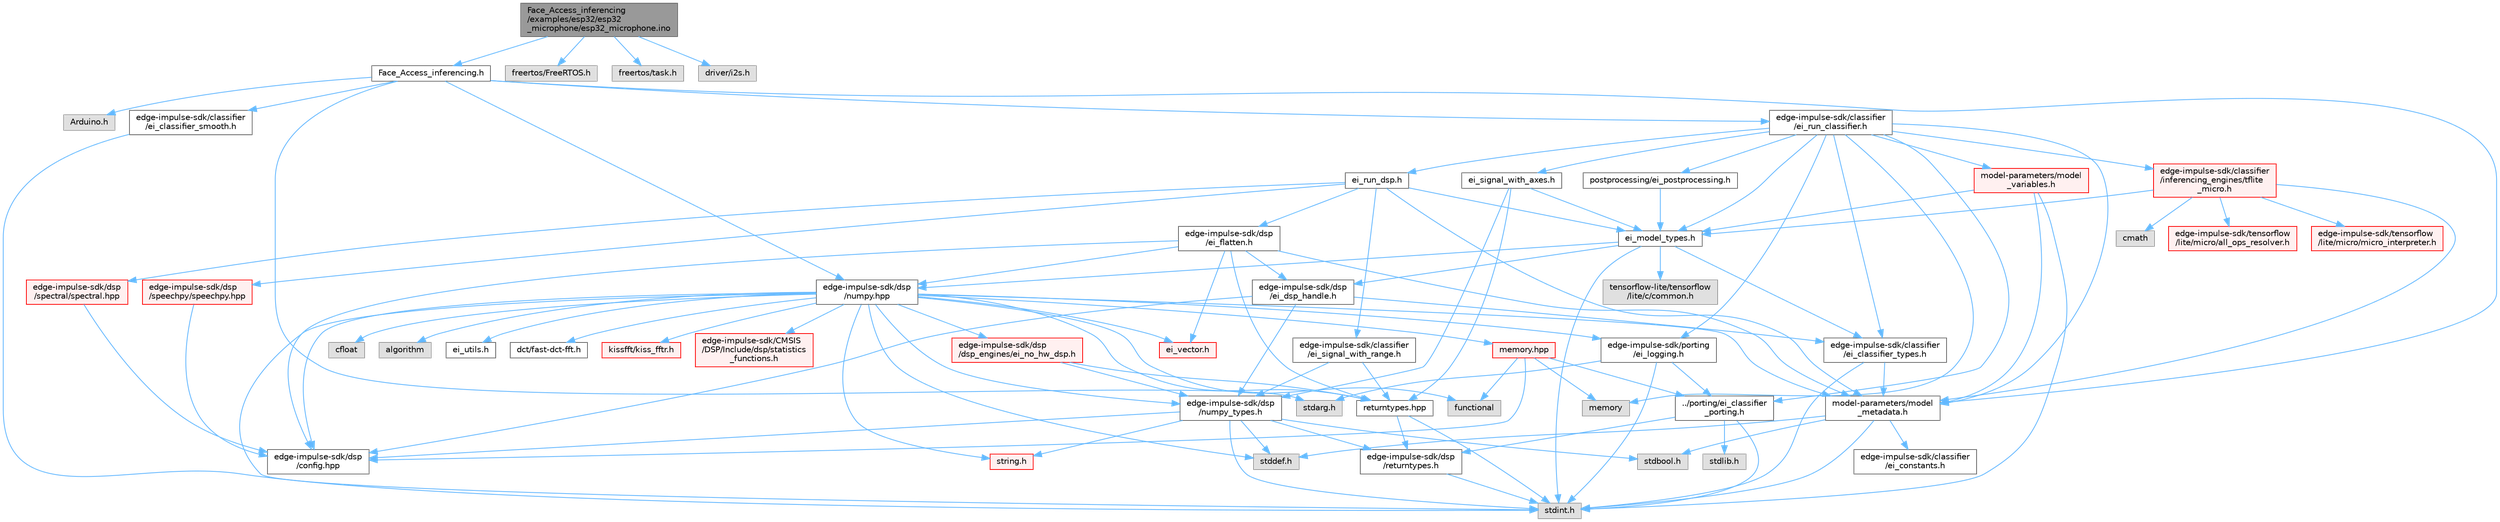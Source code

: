 digraph "Face_Access_inferencing/examples/esp32/esp32_microphone/esp32_microphone.ino"
{
 // LATEX_PDF_SIZE
  bgcolor="transparent";
  edge [fontname=Helvetica,fontsize=10,labelfontname=Helvetica,labelfontsize=10];
  node [fontname=Helvetica,fontsize=10,shape=box,height=0.2,width=0.4];
  Node1 [id="Node000001",label="Face_Access_inferencing\l/examples/esp32/esp32\l_microphone/esp32_microphone.ino",height=0.2,width=0.4,color="gray40", fillcolor="grey60", style="filled", fontcolor="black",tooltip=" "];
  Node1 -> Node2 [id="edge104_Node000001_Node000002",color="steelblue1",style="solid",tooltip=" "];
  Node2 [id="Node000002",label="Face_Access_inferencing.h",height=0.2,width=0.4,color="grey40", fillcolor="white", style="filled",URL="$_face___access__inferencing_8h.html",tooltip=" "];
  Node2 -> Node3 [id="edge105_Node000002_Node000003",color="steelblue1",style="solid",tooltip=" "];
  Node3 [id="Node000003",label="Arduino.h",height=0.2,width=0.4,color="grey60", fillcolor="#E0E0E0", style="filled",tooltip=" "];
  Node2 -> Node4 [id="edge106_Node000002_Node000004",color="steelblue1",style="solid",tooltip=" "];
  Node4 [id="Node000004",label="stdarg.h",height=0.2,width=0.4,color="grey60", fillcolor="#E0E0E0", style="filled",tooltip=" "];
  Node2 -> Node5 [id="edge107_Node000002_Node000005",color="steelblue1",style="solid",tooltip=" "];
  Node5 [id="Node000005",label="edge-impulse-sdk/classifier\l/ei_run_classifier.h",height=0.2,width=0.4,color="grey40", fillcolor="white", style="filled",URL="$ei__run__classifier_8h.html",tooltip=" "];
  Node5 -> Node6 [id="edge108_Node000005_Node000006",color="steelblue1",style="solid",tooltip=" "];
  Node6 [id="Node000006",label="ei_model_types.h",height=0.2,width=0.4,color="grey40", fillcolor="white", style="filled",URL="$ei__model__types_8h.html",tooltip=" "];
  Node6 -> Node7 [id="edge109_Node000006_Node000007",color="steelblue1",style="solid",tooltip=" "];
  Node7 [id="Node000007",label="stdint.h",height=0.2,width=0.4,color="grey60", fillcolor="#E0E0E0", style="filled",tooltip=" "];
  Node6 -> Node8 [id="edge110_Node000006_Node000008",color="steelblue1",style="solid",tooltip=" "];
  Node8 [id="Node000008",label="edge-impulse-sdk/classifier\l/ei_classifier_types.h",height=0.2,width=0.4,color="grey40", fillcolor="white", style="filled",URL="$ei__classifier__types_8h.html",tooltip=" "];
  Node8 -> Node7 [id="edge111_Node000008_Node000007",color="steelblue1",style="solid",tooltip=" "];
  Node8 -> Node9 [id="edge112_Node000008_Node000009",color="steelblue1",style="solid",tooltip=" "];
  Node9 [id="Node000009",label="model-parameters/model\l_metadata.h",height=0.2,width=0.4,color="grey40", fillcolor="white", style="filled",URL="$model__metadata_8h.html",tooltip=" "];
  Node9 -> Node7 [id="edge113_Node000009_Node000007",color="steelblue1",style="solid",tooltip=" "];
  Node9 -> Node10 [id="edge114_Node000009_Node000010",color="steelblue1",style="solid",tooltip=" "];
  Node10 [id="Node000010",label="stdbool.h",height=0.2,width=0.4,color="grey60", fillcolor="#E0E0E0", style="filled",tooltip=" "];
  Node9 -> Node11 [id="edge115_Node000009_Node000011",color="steelblue1",style="solid",tooltip=" "];
  Node11 [id="Node000011",label="stddef.h",height=0.2,width=0.4,color="grey60", fillcolor="#E0E0E0", style="filled",tooltip=" "];
  Node9 -> Node12 [id="edge116_Node000009_Node000012",color="steelblue1",style="solid",tooltip=" "];
  Node12 [id="Node000012",label="edge-impulse-sdk/classifier\l/ei_constants.h",height=0.2,width=0.4,color="grey40", fillcolor="white", style="filled",URL="$ei__constants_8h.html",tooltip=" "];
  Node6 -> Node13 [id="edge117_Node000006_Node000013",color="steelblue1",style="solid",tooltip=" "];
  Node13 [id="Node000013",label="edge-impulse-sdk/dsp\l/ei_dsp_handle.h",height=0.2,width=0.4,color="grey40", fillcolor="white", style="filled",URL="$ei__dsp__handle_8h.html",tooltip=" "];
  Node13 -> Node14 [id="edge118_Node000013_Node000014",color="steelblue1",style="solid",tooltip=" "];
  Node14 [id="Node000014",label="edge-impulse-sdk/dsp\l/config.hpp",height=0.2,width=0.4,color="grey40", fillcolor="white", style="filled",URL="$config_8hpp.html",tooltip=" "];
  Node13 -> Node15 [id="edge119_Node000013_Node000015",color="steelblue1",style="solid",tooltip=" "];
  Node15 [id="Node000015",label="edge-impulse-sdk/dsp\l/numpy_types.h",height=0.2,width=0.4,color="grey40", fillcolor="white", style="filled",URL="$numpy__types_8h.html",tooltip=" "];
  Node15 -> Node7 [id="edge120_Node000015_Node000007",color="steelblue1",style="solid",tooltip=" "];
  Node15 -> Node10 [id="edge121_Node000015_Node000010",color="steelblue1",style="solid",tooltip=" "];
  Node15 -> Node16 [id="edge122_Node000015_Node000016",color="steelblue1",style="solid",tooltip=" "];
  Node16 [id="Node000016",label="string.h",height=0.2,width=0.4,color="red", fillcolor="#FFF0F0", style="filled",URL="$string_8h.html",tooltip=" "];
  Node15 -> Node11 [id="edge123_Node000015_Node000011",color="steelblue1",style="solid",tooltip=" "];
  Node15 -> Node14 [id="edge124_Node000015_Node000014",color="steelblue1",style="solid",tooltip=" "];
  Node15 -> Node35 [id="edge125_Node000015_Node000035",color="steelblue1",style="solid",tooltip=" "];
  Node35 [id="Node000035",label="edge-impulse-sdk/dsp\l/returntypes.h",height=0.2,width=0.4,color="grey40", fillcolor="white", style="filled",URL="$returntypes_8h.html",tooltip=" "];
  Node35 -> Node7 [id="edge126_Node000035_Node000007",color="steelblue1",style="solid",tooltip=" "];
  Node13 -> Node8 [id="edge127_Node000013_Node000008",color="steelblue1",style="solid",tooltip=" "];
  Node6 -> Node36 [id="edge128_Node000006_Node000036",color="steelblue1",style="solid",tooltip=" "];
  Node36 [id="Node000036",label="edge-impulse-sdk/dsp\l/numpy.hpp",height=0.2,width=0.4,color="grey40", fillcolor="white", style="filled",URL="$numpy_8hpp.html",tooltip=" "];
  Node36 -> Node7 [id="edge129_Node000036_Node000007",color="steelblue1",style="solid",tooltip=" "];
  Node36 -> Node16 [id="edge130_Node000036_Node000016",color="steelblue1",style="solid",tooltip=" "];
  Node36 -> Node11 [id="edge131_Node000036_Node000011",color="steelblue1",style="solid",tooltip=" "];
  Node36 -> Node37 [id="edge132_Node000036_Node000037",color="steelblue1",style="solid",tooltip=" "];
  Node37 [id="Node000037",label="cfloat",height=0.2,width=0.4,color="grey60", fillcolor="#E0E0E0", style="filled",tooltip=" "];
  Node36 -> Node38 [id="edge133_Node000036_Node000038",color="steelblue1",style="solid",tooltip=" "];
  Node38 [id="Node000038",label="ei_vector.h",height=0.2,width=0.4,color="red", fillcolor="#FFF0F0", style="filled",URL="$ei__vector_8h.html",tooltip=" "];
  Node36 -> Node28 [id="edge134_Node000036_Node000028",color="steelblue1",style="solid",tooltip=" "];
  Node28 [id="Node000028",label="algorithm",height=0.2,width=0.4,color="grey60", fillcolor="#E0E0E0", style="filled",tooltip=" "];
  Node36 -> Node15 [id="edge135_Node000036_Node000015",color="steelblue1",style="solid",tooltip=" "];
  Node36 -> Node14 [id="edge136_Node000036_Node000014",color="steelblue1",style="solid",tooltip=" "];
  Node36 -> Node46 [id="edge137_Node000036_Node000046",color="steelblue1",style="solid",tooltip=" "];
  Node46 [id="Node000046",label="returntypes.hpp",height=0.2,width=0.4,color="grey40", fillcolor="white", style="filled",URL="$returntypes_8hpp.html",tooltip=" "];
  Node46 -> Node7 [id="edge138_Node000046_Node000007",color="steelblue1",style="solid",tooltip=" "];
  Node46 -> Node35 [id="edge139_Node000046_Node000035",color="steelblue1",style="solid",tooltip=" "];
  Node36 -> Node40 [id="edge140_Node000036_Node000040",color="steelblue1",style="solid",tooltip=" "];
  Node40 [id="Node000040",label="memory.hpp",height=0.2,width=0.4,color="red", fillcolor="#FFF0F0", style="filled",URL="$memory_8hpp.html",tooltip=" "];
  Node40 -> Node41 [id="edge141_Node000040_Node000041",color="steelblue1",style="solid",tooltip=" "];
  Node41 [id="Node000041",label="functional",height=0.2,width=0.4,color="grey60", fillcolor="#E0E0E0", style="filled",tooltip=" "];
  Node40 -> Node30 [id="edge142_Node000040_Node000030",color="steelblue1",style="solid",tooltip=" "];
  Node30 [id="Node000030",label="memory",height=0.2,width=0.4,color="grey60", fillcolor="#E0E0E0", style="filled",tooltip=" "];
  Node40 -> Node43 [id="edge143_Node000040_Node000043",color="steelblue1",style="solid",tooltip=" "];
  Node43 [id="Node000043",label="../porting/ei_classifier\l_porting.h",height=0.2,width=0.4,color="grey40", fillcolor="white", style="filled",URL="$ei__classifier__porting_8h.html",tooltip=" "];
  Node43 -> Node7 [id="edge144_Node000043_Node000007",color="steelblue1",style="solid",tooltip=" "];
  Node43 -> Node44 [id="edge145_Node000043_Node000044",color="steelblue1",style="solid",tooltip=" "];
  Node44 [id="Node000044",label="stdlib.h",height=0.2,width=0.4,color="grey60", fillcolor="#E0E0E0", style="filled",tooltip=" "];
  Node43 -> Node35 [id="edge146_Node000043_Node000035",color="steelblue1",style="solid",tooltip=" "];
  Node40 -> Node14 [id="edge147_Node000040_Node000014",color="steelblue1",style="solid",tooltip=" "];
  Node36 -> Node47 [id="edge148_Node000036_Node000047",color="steelblue1",style="solid",tooltip=" "];
  Node47 [id="Node000047",label="ei_utils.h",height=0.2,width=0.4,color="grey40", fillcolor="white", style="filled",URL="$ei__utils_8h.html",tooltip=" "];
  Node36 -> Node48 [id="edge149_Node000036_Node000048",color="steelblue1",style="solid",tooltip=" "];
  Node48 [id="Node000048",label="dct/fast-dct-fft.h",height=0.2,width=0.4,color="grey40", fillcolor="white", style="filled",URL="$fast-dct-fft_8h.html",tooltip=" "];
  Node36 -> Node49 [id="edge150_Node000036_Node000049",color="steelblue1",style="solid",tooltip=" "];
  Node49 [id="Node000049",label="kissfft/kiss_fftr.h",height=0.2,width=0.4,color="red", fillcolor="#FFF0F0", style="filled",URL="$_face___access__inferencing_2src_2edge-impulse-sdk_2dsp_2kissfft_2kiss__fftr_8h.html",tooltip=" "];
  Node36 -> Node52 [id="edge151_Node000036_Node000052",color="steelblue1",style="solid",tooltip=" "];
  Node52 [id="Node000052",label="edge-impulse-sdk/porting\l/ei_logging.h",height=0.2,width=0.4,color="grey40", fillcolor="white", style="filled",URL="$ei__logging_8h.html",tooltip=" "];
  Node52 -> Node7 [id="edge152_Node000052_Node000007",color="steelblue1",style="solid",tooltip=" "];
  Node52 -> Node4 [id="edge153_Node000052_Node000004",color="steelblue1",style="solid",tooltip=" "];
  Node52 -> Node43 [id="edge154_Node000052_Node000043",color="steelblue1",style="solid",tooltip=" "];
  Node36 -> Node9 [id="edge155_Node000036_Node000009",color="steelblue1",style="solid",tooltip=" "];
  Node36 -> Node53 [id="edge156_Node000036_Node000053",color="steelblue1",style="solid",tooltip=" "];
  Node53 [id="Node000053",label="edge-impulse-sdk/dsp\l/dsp_engines/ei_no_hw_dsp.h",height=0.2,width=0.4,color="red", fillcolor="#FFF0F0", style="filled",URL="$ei__no__hw__dsp_8h.html",tooltip=" "];
  Node53 -> Node46 [id="edge157_Node000053_Node000046",color="steelblue1",style="solid",tooltip=" "];
  Node53 -> Node15 [id="edge158_Node000053_Node000015",color="steelblue1",style="solid",tooltip=" "];
  Node36 -> Node54 [id="edge159_Node000036_Node000054",color="steelblue1",style="solid",tooltip=" "];
  Node54 [id="Node000054",label="edge-impulse-sdk/CMSIS\l/DSP/Include/dsp/statistics\l_functions.h",height=0.2,width=0.4,color="red", fillcolor="#FFF0F0", style="filled",URL="$statistics__functions_8h.html",tooltip=" "];
  Node36 -> Node41 [id="edge160_Node000036_Node000041",color="steelblue1",style="solid",tooltip=" "];
  Node6 -> Node64 [id="edge161_Node000006_Node000064",color="steelblue1",style="solid",tooltip=" "];
  Node64 [id="Node000064",label="tensorflow-lite/tensorflow\l/lite/c/common.h",height=0.2,width=0.4,color="grey60", fillcolor="#E0E0E0", style="filled",tooltip=" "];
  Node5 -> Node9 [id="edge162_Node000005_Node000009",color="steelblue1",style="solid",tooltip=" "];
  Node5 -> Node65 [id="edge163_Node000005_Node000065",color="steelblue1",style="solid",tooltip=" "];
  Node65 [id="Node000065",label="ei_run_dsp.h",height=0.2,width=0.4,color="grey40", fillcolor="white", style="filled",URL="$ei__run__dsp_8h.html",tooltip=" "];
  Node65 -> Node6 [id="edge164_Node000065_Node000006",color="steelblue1",style="solid",tooltip=" "];
  Node65 -> Node66 [id="edge165_Node000065_Node000066",color="steelblue1",style="solid",tooltip=" "];
  Node66 [id="Node000066",label="edge-impulse-sdk/dsp\l/spectral/spectral.hpp",height=0.2,width=0.4,color="red", fillcolor="#FFF0F0", style="filled",URL="$spectral_8hpp.html",tooltip=" "];
  Node66 -> Node14 [id="edge166_Node000066_Node000014",color="steelblue1",style="solid",tooltip=" "];
  Node65 -> Node74 [id="edge167_Node000065_Node000074",color="steelblue1",style="solid",tooltip=" "];
  Node74 [id="Node000074",label="edge-impulse-sdk/dsp\l/speechpy/speechpy.hpp",height=0.2,width=0.4,color="red", fillcolor="#FFF0F0", style="filled",URL="$speechpy_8hpp.html",tooltip=" "];
  Node74 -> Node14 [id="edge168_Node000074_Node000014",color="steelblue1",style="solid",tooltip=" "];
  Node65 -> Node78 [id="edge169_Node000065_Node000078",color="steelblue1",style="solid",tooltip=" "];
  Node78 [id="Node000078",label="edge-impulse-sdk/classifier\l/ei_signal_with_range.h",height=0.2,width=0.4,color="grey40", fillcolor="white", style="filled",URL="$ei__signal__with__range_8h.html",tooltip=" "];
  Node78 -> Node15 [id="edge170_Node000078_Node000015",color="steelblue1",style="solid",tooltip=" "];
  Node78 -> Node46 [id="edge171_Node000078_Node000046",color="steelblue1",style="solid",tooltip=" "];
  Node65 -> Node79 [id="edge172_Node000065_Node000079",color="steelblue1",style="solid",tooltip=" "];
  Node79 [id="Node000079",label="edge-impulse-sdk/dsp\l/ei_flatten.h",height=0.2,width=0.4,color="grey40", fillcolor="white", style="filled",URL="$ei__flatten_8h.html",tooltip=" "];
  Node79 -> Node38 [id="edge173_Node000079_Node000038",color="steelblue1",style="solid",tooltip=" "];
  Node79 -> Node46 [id="edge174_Node000079_Node000046",color="steelblue1",style="solid",tooltip=" "];
  Node79 -> Node13 [id="edge175_Node000079_Node000013",color="steelblue1",style="solid",tooltip=" "];
  Node79 -> Node9 [id="edge176_Node000079_Node000009",color="steelblue1",style="solid",tooltip=" "];
  Node79 -> Node36 [id="edge177_Node000079_Node000036",color="steelblue1",style="solid",tooltip=" "];
  Node79 -> Node14 [id="edge178_Node000079_Node000014",color="steelblue1",style="solid",tooltip=" "];
  Node65 -> Node9 [id="edge179_Node000065_Node000009",color="steelblue1",style="solid",tooltip=" "];
  Node5 -> Node8 [id="edge180_Node000005_Node000008",color="steelblue1",style="solid",tooltip=" "];
  Node5 -> Node80 [id="edge181_Node000005_Node000080",color="steelblue1",style="solid",tooltip=" "];
  Node80 [id="Node000080",label="ei_signal_with_axes.h",height=0.2,width=0.4,color="grey40", fillcolor="white", style="filled",URL="$ei__signal__with__axes_8h.html",tooltip=" "];
  Node80 -> Node15 [id="edge182_Node000080_Node000015",color="steelblue1",style="solid",tooltip=" "];
  Node80 -> Node46 [id="edge183_Node000080_Node000046",color="steelblue1",style="solid",tooltip=" "];
  Node80 -> Node6 [id="edge184_Node000080_Node000006",color="steelblue1",style="solid",tooltip=" "];
  Node5 -> Node81 [id="edge185_Node000005_Node000081",color="steelblue1",style="solid",tooltip=" "];
  Node81 [id="Node000081",label="postprocessing/ei_postprocessing.h",height=0.2,width=0.4,color="grey40", fillcolor="white", style="filled",URL="$ei__postprocessing_8h.html",tooltip=" "];
  Node81 -> Node6 [id="edge186_Node000081_Node000006",color="steelblue1",style="solid",tooltip=" "];
  Node5 -> Node43 [id="edge187_Node000005_Node000043",color="steelblue1",style="solid",tooltip=" "];
  Node5 -> Node52 [id="edge188_Node000005_Node000052",color="steelblue1",style="solid",tooltip=" "];
  Node5 -> Node30 [id="edge189_Node000005_Node000030",color="steelblue1",style="solid",tooltip=" "];
  Node5 -> Node82 [id="edge190_Node000005_Node000082",color="steelblue1",style="solid",tooltip=" "];
  Node82 [id="Node000082",label="edge-impulse-sdk/classifier\l/inferencing_engines/tflite\l_micro.h",height=0.2,width=0.4,color="red", fillcolor="#FFF0F0", style="filled",URL="$tflite__micro_8h.html",tooltip=" "];
  Node82 -> Node9 [id="edge191_Node000082_Node000009",color="steelblue1",style="solid",tooltip=" "];
  Node82 -> Node83 [id="edge192_Node000082_Node000083",color="steelblue1",style="solid",tooltip=" "];
  Node83 [id="Node000083",label="cmath",height=0.2,width=0.4,color="grey60", fillcolor="#E0E0E0", style="filled",tooltip=" "];
  Node82 -> Node84 [id="edge193_Node000082_Node000084",color="steelblue1",style="solid",tooltip=" "];
  Node84 [id="Node000084",label="edge-impulse-sdk/tensorflow\l/lite/micro/all_ops_resolver.h",height=0.2,width=0.4,color="red", fillcolor="#FFF0F0", style="filled",URL="$_face___access__inferencing_2src_2edge-impulse-sdk_2tensorflow_2lite_2micro_2all__ops__resolver_8h.html",tooltip=" "];
  Node82 -> Node165 [id="edge194_Node000082_Node000165",color="steelblue1",style="solid",tooltip=" "];
  Node165 [id="Node000165",label="edge-impulse-sdk/tensorflow\l/lite/micro/micro_interpreter.h",height=0.2,width=0.4,color="red", fillcolor="#FFF0F0", style="filled",URL="$_face___access__inferencing_2src_2edge-impulse-sdk_2tensorflow_2lite_2micro_2micro__interpreter_8h.html",tooltip=" "];
  Node82 -> Node6 [id="edge195_Node000082_Node000006",color="steelblue1",style="solid",tooltip=" "];
  Node5 -> Node179 [id="edge196_Node000005_Node000179",color="steelblue1",style="solid",tooltip=" "];
  Node179 [id="Node000179",label="model-parameters/model\l_variables.h",height=0.2,width=0.4,color="red", fillcolor="#FFF0F0", style="filled",URL="$model__variables_8h.html",tooltip=" "];
  Node179 -> Node7 [id="edge197_Node000179_Node000007",color="steelblue1",style="solid",tooltip=" "];
  Node179 -> Node9 [id="edge198_Node000179_Node000009",color="steelblue1",style="solid",tooltip=" "];
  Node179 -> Node6 [id="edge199_Node000179_Node000006",color="steelblue1",style="solid",tooltip=" "];
  Node2 -> Node36 [id="edge200_Node000002_Node000036",color="steelblue1",style="solid",tooltip=" "];
  Node2 -> Node9 [id="edge201_Node000002_Node000009",color="steelblue1",style="solid",tooltip=" "];
  Node2 -> Node182 [id="edge202_Node000002_Node000182",color="steelblue1",style="solid",tooltip=" "];
  Node182 [id="Node000182",label="edge-impulse-sdk/classifier\l/ei_classifier_smooth.h",height=0.2,width=0.4,color="grey40", fillcolor="white", style="filled",URL="$ei__classifier__smooth_8h.html",tooltip=" "];
  Node182 -> Node7 [id="edge203_Node000182_Node000007",color="steelblue1",style="solid",tooltip=" "];
  Node1 -> Node183 [id="edge204_Node000001_Node000183",color="steelblue1",style="solid",tooltip=" "];
  Node183 [id="Node000183",label="freertos/FreeRTOS.h",height=0.2,width=0.4,color="grey60", fillcolor="#E0E0E0", style="filled",tooltip=" "];
  Node1 -> Node184 [id="edge205_Node000001_Node000184",color="steelblue1",style="solid",tooltip=" "];
  Node184 [id="Node000184",label="freertos/task.h",height=0.2,width=0.4,color="grey60", fillcolor="#E0E0E0", style="filled",tooltip=" "];
  Node1 -> Node185 [id="edge206_Node000001_Node000185",color="steelblue1",style="solid",tooltip=" "];
  Node185 [id="Node000185",label="driver/i2s.h",height=0.2,width=0.4,color="grey60", fillcolor="#E0E0E0", style="filled",tooltip=" "];
}

